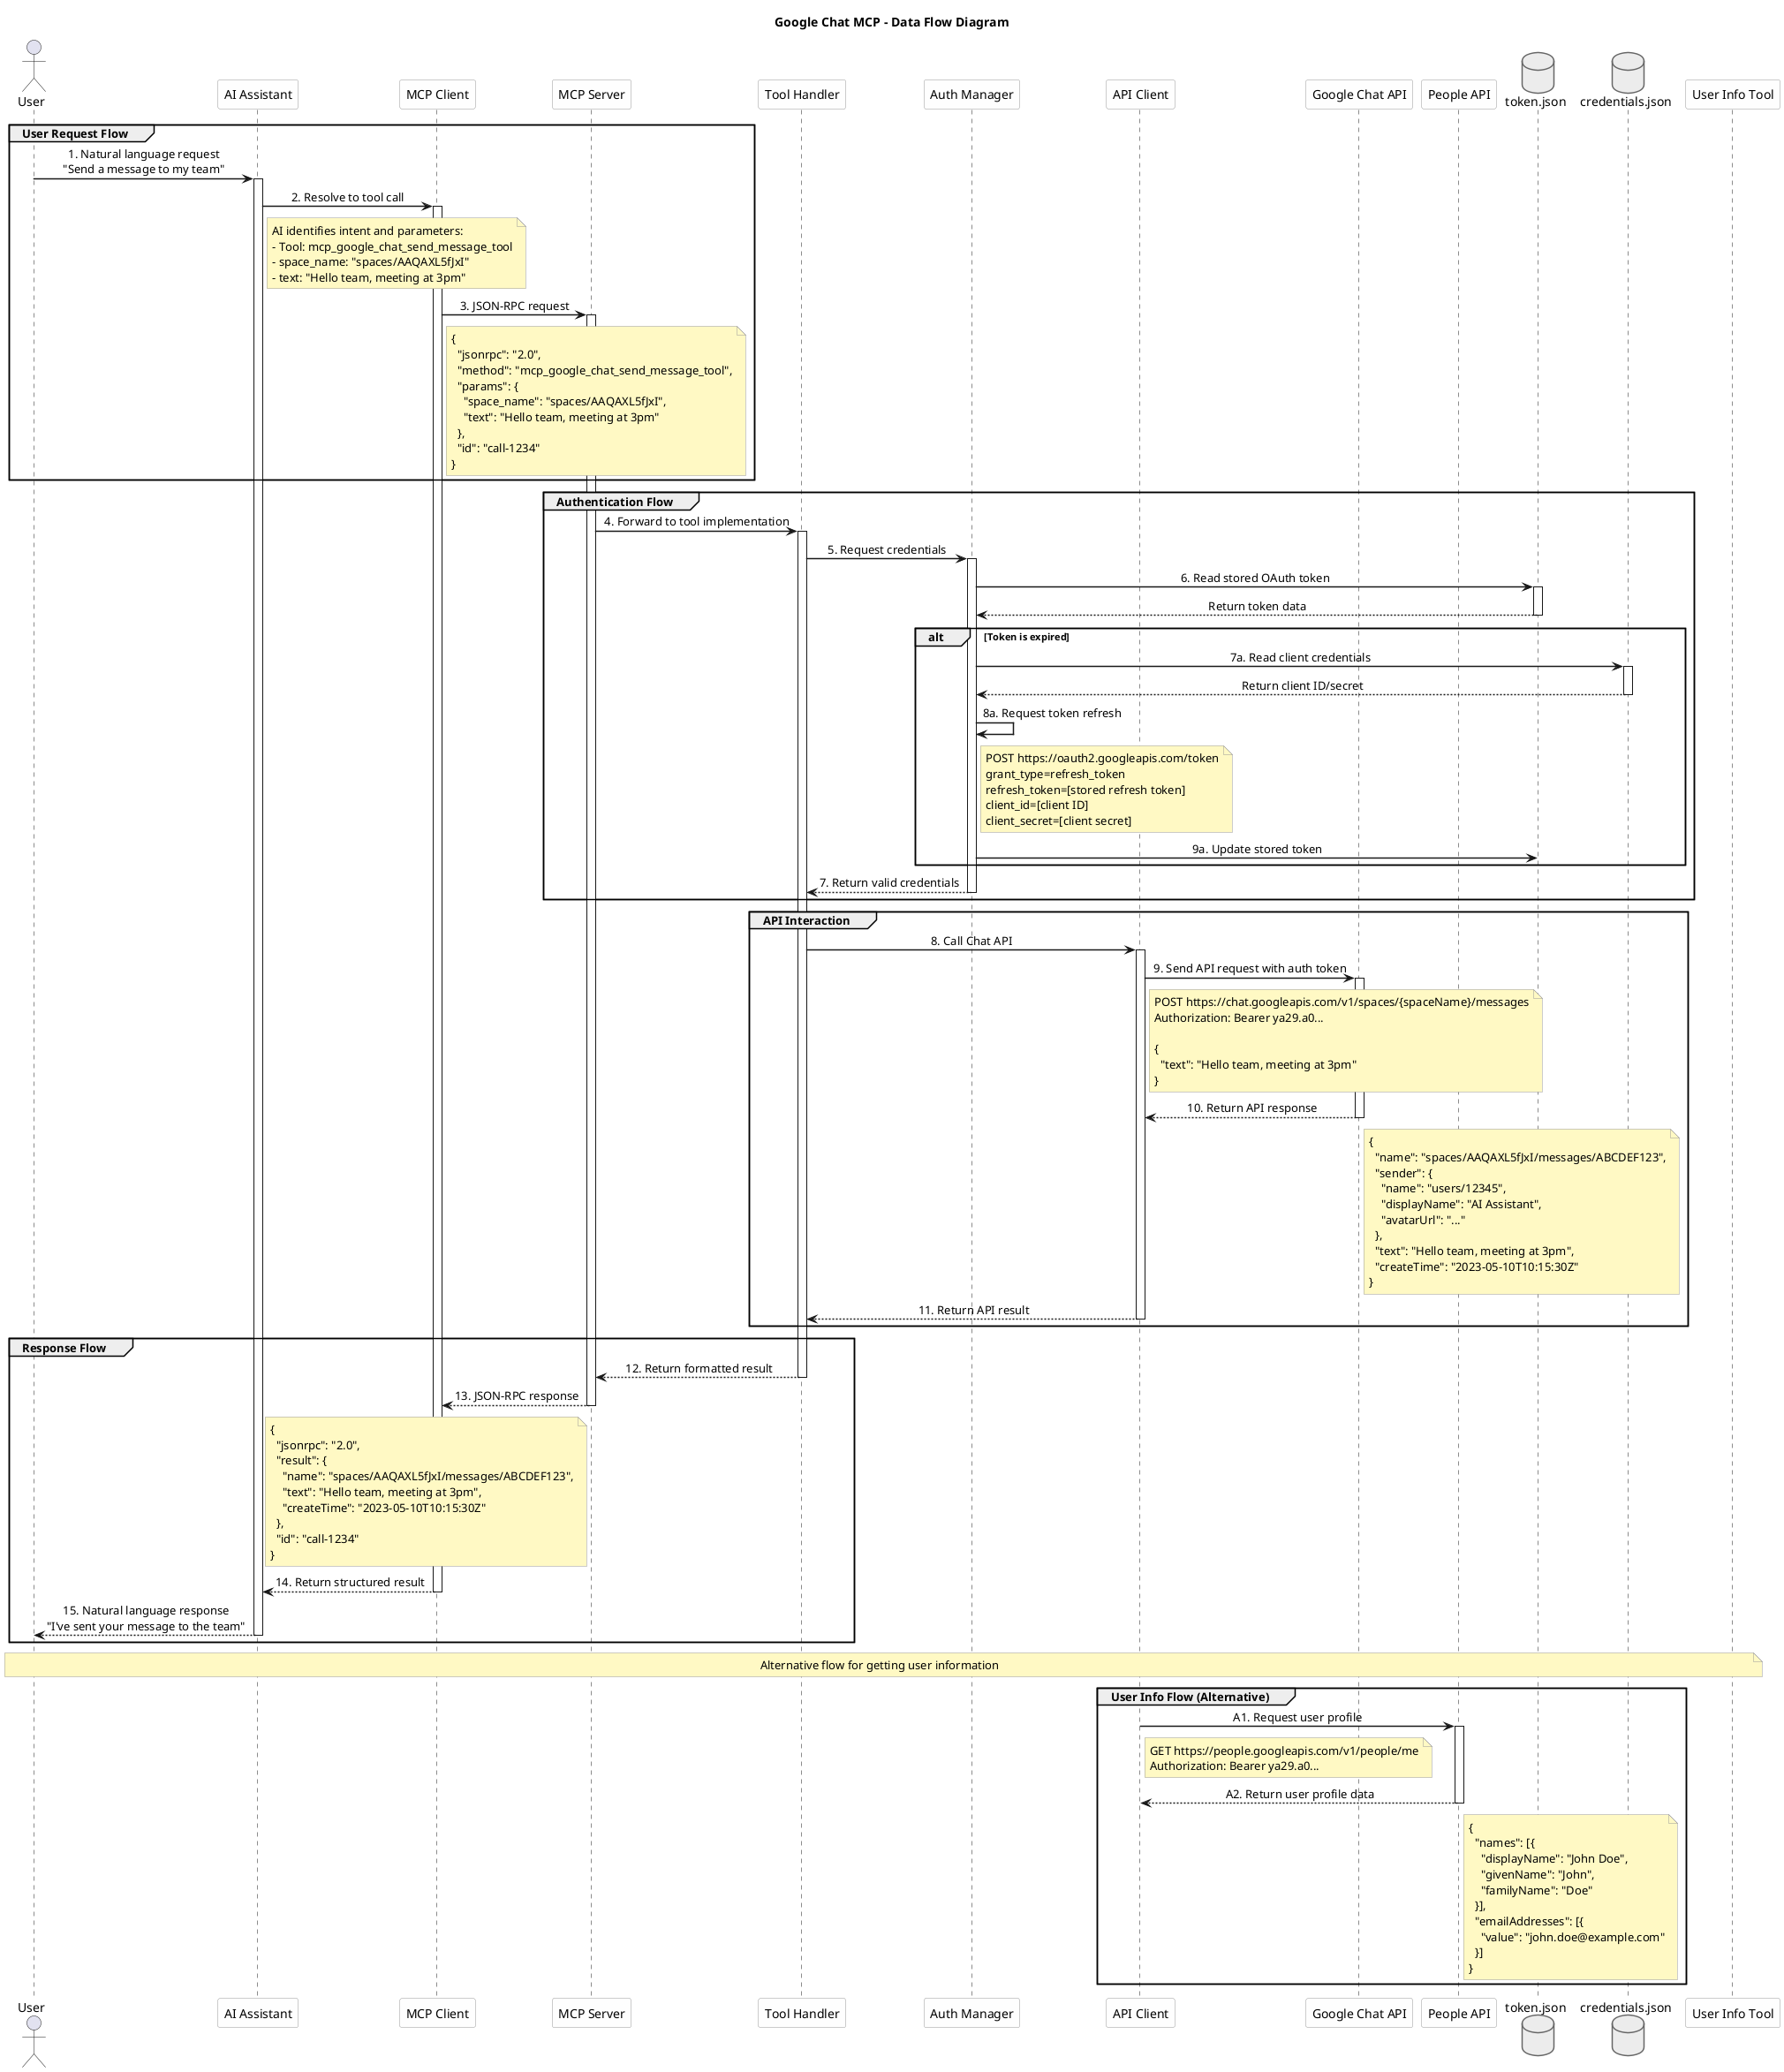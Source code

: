 @startuml
' Google Chat MCP - Data Flow Diagram

!define SEQUENCE_DIAGRAM
skinparam sequenceMessageAlign center
skinparam sequenceArrowThickness 1.5

skinparam {
    BackgroundColor white
    ParticipantBackgroundColor #FEFEFE
    ParticipantBorderColor #999999
    
    DatabaseBackgroundColor #ECECEC
    DatabaseBorderColor #666666
    
    NoteBackgroundColor #FFF9C4
    NoteBorderColor #999999

    LifeLineBorderColor #CCCCCC
    LifeLineBackgroundColor #ECECEC
}

title Google Chat MCP - Data Flow Diagram

' Key actors and components
actor "User" as user
participant "AI Assistant" as assistant
participant "MCP Client" as mcp_client
participant "MCP Server" as mcp_server
participant "Tool Handler" as tool_handler
participant "Auth Manager" as auth_manager
participant "API Client" as api_client
participant "Google Chat API" as chat_api
participant "People API" as people_api
database "token.json" as token_file
database "credentials.json" as creds_file

' ===== Phase 1: User Request Flow =====
group User Request Flow
    user -> assistant : 1. Natural language request\n"Send a message to my team"
    activate assistant
    
    assistant -> mcp_client : 2. Resolve to tool call
    activate mcp_client
    note right of assistant
        AI identifies intent and parameters:
        - Tool: mcp_google_chat_send_message_tool
        - space_name: "spaces/AAQAXL5fJxI"
        - text: "Hello team, meeting at 3pm"
    end note
    
    mcp_client -> mcp_server : 3. JSON-RPC request
    activate mcp_server
    note right of mcp_client
        {
          "jsonrpc": "2.0",
          "method": "mcp_google_chat_send_message_tool",
          "params": {
            "space_name": "spaces/AAQAXL5fJxI",
            "text": "Hello team, meeting at 3pm"
          },
          "id": "call-1234"
        }
    end note
end

' ===== Phase 2: Authentication Flow =====
group Authentication Flow
    mcp_server -> tool_handler : 4. Forward to tool implementation
    activate tool_handler
    
    tool_handler -> auth_manager : 5. Request credentials
    activate auth_manager
    
    auth_manager -> token_file : 6. Read stored OAuth token
    activate token_file
    token_file --> auth_manager : Return token data
    deactivate token_file
    
    alt Token is expired
        auth_manager -> creds_file : 7a. Read client credentials
        activate creds_file
        creds_file --> auth_manager : Return client ID/secret
        deactivate creds_file
        
        auth_manager -> auth_manager : 8a. Request token refresh
        note right of auth_manager
            POST https://oauth2.googleapis.com/token
            grant_type=refresh_token
            refresh_token=[stored refresh token]
            client_id=[client ID]
            client_secret=[client secret]
        end note
        
        auth_manager -> token_file : 9a. Update stored token
    end
    
    auth_manager --> tool_handler : 7. Return valid credentials
    deactivate auth_manager
end

' ===== Phase 3: API Interaction =====
group API Interaction
    tool_handler -> api_client : 8. Call Chat API
    activate api_client
    
    api_client -> chat_api : 9. Send API request with auth token
    activate chat_api
    note right of api_client
        POST https://chat.googleapis.com/v1/spaces/{spaceName}/messages
        Authorization: Bearer ya29.a0...
        
        {
          "text": "Hello team, meeting at 3pm"
        }
    end note
    
    chat_api --> api_client : 10. Return API response
    deactivate chat_api
    note right of chat_api
        {
          "name": "spaces/AAQAXL5fJxI/messages/ABCDEF123",
          "sender": {
            "name": "users/12345",
            "displayName": "AI Assistant",
            "avatarUrl": "..."
          },
          "text": "Hello team, meeting at 3pm",
          "createTime": "2023-05-10T10:15:30Z"
        }
    end note
    
    api_client --> tool_handler : 11. Return API result
    deactivate api_client
end

' ===== Phase 4: Response Flow =====
group Response Flow
    tool_handler --> mcp_server : 12. Return formatted result
    deactivate tool_handler
    
    mcp_server --> mcp_client : 13. JSON-RPC response
    deactivate mcp_server
    note left of mcp_server
        {
          "jsonrpc": "2.0",
          "result": {
            "name": "spaces/AAQAXL5fJxI/messages/ABCDEF123",
            "text": "Hello team, meeting at 3pm",
            "createTime": "2023-05-10T10:15:30Z"
          },
          "id": "call-1234"
        }
    end note
    
    mcp_client --> assistant : 14. Return structured result
    deactivate mcp_client
    
    assistant --> user : 15. Natural language response\n"I've sent your message to the team"
    deactivate assistant
end

' ===== Alternative Flow Example =====
note across: Alternative flow for getting user information

group User Info Flow (Alternative)
    participant "User Info Tool" as user_tool
    
    api_client -> people_api : A1. Request user profile
    activate people_api
    note right of api_client
        GET https://people.googleapis.com/v1/people/me
        Authorization: Bearer ya29.a0...
    end note
    
    people_api --> api_client : A2. Return user profile data
    deactivate people_api
    note right of people_api
        {
          "names": [{
            "displayName": "John Doe",
            "givenName": "John",
            "familyName": "Doe"
          }],
          "emailAddresses": [{
            "value": "john.doe@example.com"
          }]
        }
    end note
end

@enduml